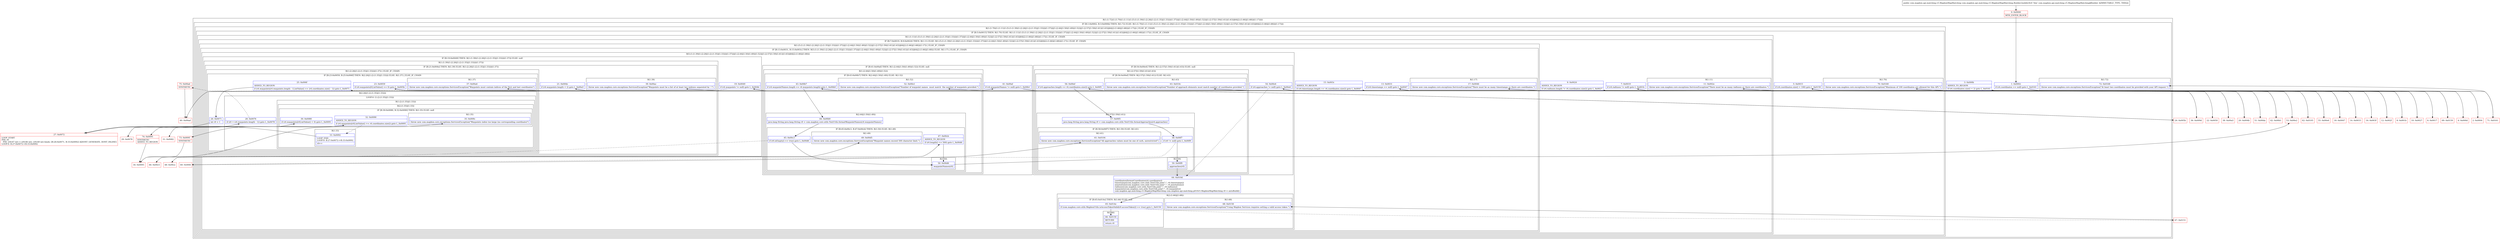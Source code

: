 digraph "CFG forcom.mapbox.api.matching.v5.MapboxMapMatching.Builder.build()Lcom\/mapbox\/api\/matching\/v5\/MapboxMapMatching;" {
subgraph cluster_Region_1343309022 {
label = "R(1:(1:72)(1:(1:70)(1:(1:11)(1:(5:(1:(1:39)(1:(2:26|(1:(2:(1:35)|(1:33))))(1:37)))|(1:(2:44|(1:50)(1:49))(1:52))|(1:(2:57|(1:59)(1:61))(1:63))|64|(2:(1:66)|(1:68)))(1:17)))))";
node [shape=record,color=blue];
subgraph cluster_IfRegion_883837697 {
label = "IF [B:1:0x0002, B:3:0x000b] THEN: R(1:72) ELSE: R(1:(1:70)(1:(1:11)(1:(5:(1:(1:39)(1:(2:26|(1:(2:(1:35)|(1:33))))(1:37)))|(1:(2:44|(1:50)(1:49))(1:52))|(1:(2:57|(1:59)(1:61))(1:63))|64|(2:(1:66)|(1:68)))(1:17))))";
node [shape=record,color=blue];
Node_1 [shape=record,label="{1\:\ 0x0002|if (r4.coordinates == null) goto L_0x0161\l}"];
Node_3 [shape=record,label="{3\:\ 0x000b|ADDED_TO_REGION\l|if (r4.coordinates.size() \< 2) goto L_0x0161\l}"];
subgraph cluster_Region_1385476071 {
label = "R(1:72)";
node [shape=record,color=blue];
Node_72 [shape=record,label="{72\:\ 0x0168|throw new com.mapbox.core.exceptions.ServicesException(\"At least two coordinates must be provided with your API request.\")\l}"];
}
subgraph cluster_Region_1927870419 {
label = "R(1:(1:70)(1:(1:11)(1:(5:(1:(1:39)(1:(2:26|(1:(2:(1:35)|(1:33))))(1:37)))|(1:(2:44|(1:50)(1:49))(1:52))|(1:(2:57|(1:59)(1:61))(1:63))|64|(2:(1:66)|(1:68)))(1:17)))) | ELSE_IF_CHAIN\l";
node [shape=record,color=blue];
subgraph cluster_IfRegion_679836388 {
label = "IF [B:5:0x0015] THEN: R(1:70) ELSE: R(1:(1:11)(1:(5:(1:(1:39)(1:(2:26|(1:(2:(1:35)|(1:33))))(1:37)))|(1:(2:44|(1:50)(1:49))(1:52))|(1:(2:57|(1:59)(1:61))(1:63))|64|(2:(1:66)|(1:68)))(1:17))) | ELSE_IF_CHAIN\l";
node [shape=record,color=blue];
Node_5 [shape=record,label="{5\:\ 0x0015|if (r4.coordinates.size() \> 100) goto L_0x0159\l}"];
subgraph cluster_Region_1849019062 {
label = "R(1:70)";
node [shape=record,color=blue];
Node_70 [shape=record,label="{70\:\ 0x0160|throw new com.mapbox.core.exceptions.ServicesException(\"Maximum of 100 coordinates are allowed for this API.\")\l}"];
}
subgraph cluster_Region_430553856 {
label = "R(1:(1:11)(1:(5:(1:(1:39)(1:(2:26|(1:(2:(1:35)|(1:33))))(1:37)))|(1:(2:44|(1:50)(1:49))(1:52))|(1:(2:57|(1:59)(1:61))(1:63))|64|(2:(1:66)|(1:68)))(1:17))) | ELSE_IF_CHAIN\l";
node [shape=record,color=blue];
subgraph cluster_IfRegion_751468937 {
label = "IF [B:7:0x0019, B:9:0x0024] THEN: R(1:11) ELSE: R(1:(5:(1:(1:39)(1:(2:26|(1:(2:(1:35)|(1:33))))(1:37)))|(1:(2:44|(1:50)(1:49))(1:52))|(1:(2:57|(1:59)(1:61))(1:63))|64|(2:(1:66)|(1:68)))(1:17)) | ELSE_IF_CHAIN\l";
node [shape=record,color=blue];
Node_7 [shape=record,label="{7\:\ 0x0019|if (r4.radiuses != null) goto L_0x001b\l}"];
Node_9 [shape=record,label="{9\:\ 0x0024|ADDED_TO_REGION\l|if (r4.radiuses.length != r4.coordinates.size()) goto L_0x0027\l}"];
subgraph cluster_Region_798723246 {
label = "R(1:11)";
node [shape=record,color=blue];
Node_11 [shape=record,label="{11\:\ 0x002e|throw new com.mapbox.core.exceptions.ServicesException(\"There must be as many radiuses as there are coordinates.\")\l}"];
}
subgraph cluster_Region_1866175377 {
label = "R(1:(5:(1:(1:39)(1:(2:26|(1:(2:(1:35)|(1:33))))(1:37)))|(1:(2:44|(1:50)(1:49))(1:52))|(1:(2:57|(1:59)(1:61))(1:63))|64|(2:(1:66)|(1:68)))(1:17)) | ELSE_IF_CHAIN\l";
node [shape=record,color=blue];
subgraph cluster_IfRegion_991839437 {
label = "IF [B:13:0x0031, B:15:0x003c] THEN: R(5:(1:(1:39)(1:(2:26|(1:(2:(1:35)|(1:33))))(1:37)))|(1:(2:44|(1:50)(1:49))(1:52))|(1:(2:57|(1:59)(1:61))(1:63))|64|(2:(1:66)|(1:68))) ELSE: R(1:17) | ELSE_IF_CHAIN\l";
node [shape=record,color=blue];
Node_13 [shape=record,label="{13\:\ 0x0031|if (r4.timestamps == null) goto L_0x0047\l}"];
Node_15 [shape=record,label="{15\:\ 0x003c|ADDED_TO_REGION\l|if (r4.timestamps.length == r4.coordinates.size()) goto L_0x0047\l}"];
subgraph cluster_Region_1726447424 {
label = "R(5:(1:(1:39)(1:(2:26|(1:(2:(1:35)|(1:33))))(1:37)))|(1:(2:44|(1:50)(1:49))(1:52))|(1:(2:57|(1:59)(1:61))(1:63))|64|(2:(1:66)|(1:68)))";
node [shape=record,color=blue];
subgraph cluster_IfRegion_1134583022 {
label = "IF [B:19:0x0049] THEN: R(1:(1:39)(1:(2:26|(1:(2:(1:35)|(1:33))))(1:37))) ELSE: null";
node [shape=record,color=blue];
Node_19 [shape=record,label="{19\:\ 0x0049|if (r4.waypoints != null) goto L_0x004b\l}"];
subgraph cluster_Region_816662216 {
label = "R(1:(1:39)(1:(2:26|(1:(2:(1:35)|(1:33))))(1:37)))";
node [shape=record,color=blue];
subgraph cluster_IfRegion_54131799 {
label = "IF [B:21:0x004e] THEN: R(1:39) ELSE: R(1:(2:26|(1:(2:(1:35)|(1:33))))(1:37))";
node [shape=record,color=blue];
Node_21 [shape=record,label="{21\:\ 0x004e|if (r4.waypoints.length \< 2) goto L_0x00a5\l}"];
subgraph cluster_Region_1246292177 {
label = "R(1:39)";
node [shape=record,color=blue];
Node_39 [shape=record,label="{39\:\ 0x00ac|throw new com.mapbox.core.exceptions.ServicesException(\"Waypoints must be a list of at least two indexes separated by ';'\")\l}"];
}
subgraph cluster_Region_198085210 {
label = "R(1:(2:26|(1:(2:(1:35)|(1:33))))(1:37)) | ELSE_IF_CHAIN\l";
node [shape=record,color=blue];
subgraph cluster_IfRegion_1359939309 {
label = "IF [B:23:0x0059, B:25:0x006f] THEN: R(2:26|(1:(2:(1:35)|(1:33)))) ELSE: R(1:37) | ELSE_IF_CHAIN\l";
node [shape=record,color=blue];
Node_23 [shape=record,label="{23\:\ 0x0059|if (r4.waypoints[0].intValue() == 0) goto L_0x005b\l}"];
Node_25 [shape=record,label="{25\:\ 0x006f|ADDED_TO_REGION\l|if (r4.waypoints[r4.waypoints.length \- 1].intValue() == (r4.coordinates.size() \- 1)) goto L_0x0071\l}"];
subgraph cluster_Region_85231775 {
label = "R(2:26|(1:(2:(1:35)|(1:33))))";
node [shape=record,color=blue];
Node_26 [shape=record,label="{26\:\ 0x0071|int r0 = 1\l}"];
subgraph cluster_LoopRegion_1143715790 {
label = "LOOP:0: (1:(2:(1:35)|(1:33)))";
node [shape=record,color=blue];
Node_28 [shape=record,label="{28\:\ 0x0076|if (r0 \< (r4.waypoints.length \- 1)) goto L_0x0078\l}"];
subgraph cluster_Region_488145887 {
label = "R(1:(2:(1:35)|(1:33)))";
node [shape=record,color=blue];
subgraph cluster_Region_270266061 {
label = "R(2:(1:35)|(1:33))";
node [shape=record,color=blue];
subgraph cluster_IfRegion_1050736367 {
label = "IF [B:30:0x0080, B:32:0x0090] THEN: R(1:35) ELSE: null";
node [shape=record,color=blue];
Node_30 [shape=record,label="{30\:\ 0x0080|if (r4.waypoints[r0].intValue() \< 0) goto L_0x0095\l}"];
Node_32 [shape=record,label="{32\:\ 0x0090|ADDED_TO_REGION\l|if (r4.waypoints[r0].intValue() \>= r4.coordinates.size()) goto L_0x0095\l}"];
subgraph cluster_Region_1870146254 {
label = "R(1:35)";
node [shape=record,color=blue];
Node_35 [shape=record,label="{35\:\ 0x009c|throw new com.mapbox.core.exceptions.ServicesException(\"Waypoints index too large (no corresponding coordinate)\")\l}"];
}
}
subgraph cluster_Region_110458485 {
label = "R(1:33)";
node [shape=record,color=blue];
Node_33 [shape=record,label="{33\:\ 0x0092|LOOP_END\lLOOP:0: B:27:0x0072\-\>B:33:0x0092\l|r0++\l}"];
}
}
}
}
}
subgraph cluster_Region_1189700002 {
label = "R(1:37)";
node [shape=record,color=blue];
Node_37 [shape=record,label="{37\:\ 0x00a4|throw new com.mapbox.core.exceptions.ServicesException(\"Waypoints must contain indices of the first and last coordinates\")\l}"];
}
}
}
}
}
}
subgraph cluster_IfRegion_523637979 {
label = "IF [B:41:0x00af] THEN: R(1:(2:44|(1:50)(1:49))(1:52)) ELSE: null";
node [shape=record,color=blue];
Node_41 [shape=record,label="{41\:\ 0x00af|if (r4.waypointNames != null) goto L_0x00b1\l}"];
subgraph cluster_Region_1351937142 {
label = "R(1:(2:44|(1:50)(1:49))(1:52))";
node [shape=record,color=blue];
subgraph cluster_IfRegion_2123666160 {
label = "IF [B:43:0x00b7] THEN: R(2:44|(1:50)(1:49)) ELSE: R(1:52)";
node [shape=record,color=blue];
Node_43 [shape=record,label="{43\:\ 0x00b7|if (r4.waypointNames.length == r4.waypoints.length) goto L_0x00b9\l}"];
subgraph cluster_Region_2071417138 {
label = "R(2:44|(1:50)(1:49))";
node [shape=record,color=blue];
Node_44 [shape=record,label="{44\:\ 0x00b9|java.lang.String java.lang.String r0 = com.mapbox.core.utils.TextUtils.formatWaypointNames(r4.waypointNames)\l}"];
subgraph cluster_IfRegion_1099988379 {
label = "IF [B:45:0x00c3, B:47:0x00cb] THEN: R(1:50) ELSE: R(1:49)";
node [shape=record,color=blue];
Node_45 [shape=record,label="{45\:\ 0x00c3|if (r0.isEmpty() == true) goto L_0x00d6\l}"];
Node_47 [shape=record,label="{47\:\ 0x00cb|ADDED_TO_REGION\l|if (r0.length() \<= 500) goto L_0x00d6\l}"];
subgraph cluster_Region_623093189 {
label = "R(1:50)";
node [shape=record,color=blue];
Node_50 [shape=record,label="{50\:\ 0x00d6|waypointNames(r0)\l}"];
}
subgraph cluster_Region_1937574129 {
label = "R(1:49)";
node [shape=record,color=blue];
Node_49 [shape=record,label="{49\:\ 0x00d5|throw new com.mapbox.core.exceptions.ServicesException(\"Waypoint names exceed 500 character limit.\")\l}"];
}
}
}
subgraph cluster_Region_1556241033 {
label = "R(1:52)";
node [shape=record,color=blue];
Node_52 [shape=record,label="{52\:\ 0x00e1|throw new com.mapbox.core.exceptions.ServicesException(\"Number of waypoint names  must match  the number of waypoints provided.\")\l}"];
}
}
}
}
subgraph cluster_IfRegion_734198331 {
label = "IF [B:54:0x00e4] THEN: R(1:(2:57|(1:59)(1:61))(1:63)) ELSE: null";
node [shape=record,color=blue];
Node_54 [shape=record,label="{54\:\ 0x00e4|if (r4.approaches != null) goto L_0x00e6\l}"];
subgraph cluster_Region_1897660065 {
label = "R(1:(2:57|(1:59)(1:61))(1:63))";
node [shape=record,color=blue];
subgraph cluster_IfRegion_1790593779 {
label = "IF [B:56:0x00ef] THEN: R(2:57|(1:59)(1:61)) ELSE: R(1:63)";
node [shape=record,color=blue];
Node_56 [shape=record,label="{56\:\ 0x00ef|if (r4.approaches.length == r4.coordinates.size()) goto L_0x00f1\l}"];
subgraph cluster_Region_1533818425 {
label = "R(2:57|(1:59)(1:61))";
node [shape=record,color=blue];
Node_57 [shape=record,label="{57\:\ 0x00f1|java.lang.String java.lang.String r0 = com.mapbox.core.utils.TextUtils.formatApproaches(r4.approaches)\l}"];
subgraph cluster_IfRegion_103571307 {
label = "IF [B:58:0x00f7] THEN: R(1:59) ELSE: R(1:61)";
node [shape=record,color=blue];
Node_58 [shape=record,label="{58\:\ 0x00f7|if (r0 != null) goto L_0x00f9\l}"];
subgraph cluster_Region_702627520 {
label = "R(1:59)";
node [shape=record,color=blue];
Node_59 [shape=record,label="{59\:\ 0x00f9|approaches(r0)\l}"];
}
subgraph cluster_Region_618812223 {
label = "R(1:61)";
node [shape=record,color=blue];
Node_61 [shape=record,label="{61\:\ 0x0104|throw new com.mapbox.core.exceptions.ServicesException(\"All approaches values must be one of curb, unrestricted\")\l}"];
}
}
}
subgraph cluster_Region_407729850 {
label = "R(1:63)";
node [shape=record,color=blue];
Node_63 [shape=record,label="{63\:\ 0x010c|throw new com.mapbox.core.exceptions.ServicesException(\"Number of approach elements must match number of coordinates provided.\")\l}"];
}
}
}
}
Node_64 [shape=record,label="{64\:\ 0x010d|coordinates(formatCoordinates(r4.coordinates))\ltimestamps(com.mapbox.core.utils.TextUtils.join(\";\", r4.timestamps))\lannotations(com.mapbox.core.utils.TextUtils.join(\",\", r4.annotations))\lradiuses(com.mapbox.core.utils.TextUtils.join(\";\", r4.radiuses))\lwaypoints(com.mapbox.core.utils.TextUtils.join(\";\", r4.waypoints))\lcom.mapbox.api.matching.v5.MapboxMapMatching com.mapbox.api.matching.p010v5.MapboxMapMatching r0 = autoBuild()\l}"];
subgraph cluster_Region_906849764 {
label = "R(2:(1:66)|(1:68))";
node [shape=record,color=blue];
subgraph cluster_IfRegion_1086188525 {
label = "IF [B:65:0x014e] THEN: R(1:66) ELSE: null";
node [shape=record,color=blue];
Node_65 [shape=record,label="{65\:\ 0x014e|if (com.mapbox.core.utils.MapboxUtils.isAccessTokenValid(r0.accessToken()) == true) goto L_0x0150\l}"];
subgraph cluster_Region_1874308704 {
label = "R(1:66)";
node [shape=record,color=blue];
Node_66 [shape=record,label="{66\:\ 0x0150|RETURN\l|return r0\l}"];
}
}
subgraph cluster_Region_249054212 {
label = "R(1:68)";
node [shape=record,color=blue];
Node_68 [shape=record,label="{68\:\ 0x0158|throw new com.mapbox.core.exceptions.ServicesException(\"Using Mapbox Services requires setting a valid access token.\")\l}"];
}
}
}
subgraph cluster_Region_940934475 {
label = "R(1:17)";
node [shape=record,color=blue];
Node_17 [shape=record,label="{17\:\ 0x0046|throw new com.mapbox.core.exceptions.ServicesException(\"There must be as many timestamps as there are coordinates.\")\l}"];
}
}
}
}
}
}
}
}
}
Node_0 [shape=record,color=red,label="{0\:\ 0x0000|MTH_ENTER_BLOCK\l}"];
Node_2 [shape=record,color=red,label="{2\:\ 0x0004}"];
Node_4 [shape=record,color=red,label="{4\:\ 0x000d}"];
Node_6 [shape=record,color=red,label="{6\:\ 0x0017}"];
Node_8 [shape=record,color=red,label="{8\:\ 0x001b}"];
Node_10 [shape=record,color=red,label="{10\:\ 0x0027}"];
Node_12 [shape=record,color=red,label="{12\:\ 0x002f}"];
Node_14 [shape=record,color=red,label="{14\:\ 0x0033}"];
Node_16 [shape=record,color=red,label="{16\:\ 0x003f}"];
Node_18 [shape=record,color=red,label="{18\:\ 0x0047}"];
Node_20 [shape=record,color=red,label="{20\:\ 0x004b}"];
Node_22 [shape=record,color=red,label="{22\:\ 0x0050}"];
Node_24 [shape=record,color=red,label="{24\:\ 0x005b}"];
Node_27 [shape=record,color=red,label="{27\:\ 0x0072|LOOP_START\lPHI: r0 \l  PHI: (r0v47 int) = (r0v46 int), (r0v49 int) binds: [B:26:0x0071, B:33:0x0092] A[DONT_GENERATE, DONT_INLINE]\lLOOP:0: B:27:0x0072\-\>B:33:0x0092\l}"];
Node_29 [shape=record,color=red,label="{29\:\ 0x0078}"];
Node_31 [shape=record,color=red,label="{31\:\ 0x0082}"];
Node_34 [shape=record,color=red,label="{34\:\ 0x0095}"];
Node_36 [shape=record,color=red,label="{36\:\ 0x009d}"];
Node_38 [shape=record,color=red,label="{38\:\ 0x00a5}"];
Node_40 [shape=record,color=red,label="{40\:\ 0x00ad}"];
Node_42 [shape=record,color=red,label="{42\:\ 0x00b1}"];
Node_46 [shape=record,color=red,label="{46\:\ 0x00c5}"];
Node_48 [shape=record,color=red,label="{48\:\ 0x00ce}"];
Node_51 [shape=record,color=red,label="{51\:\ 0x00da}"];
Node_53 [shape=record,color=red,label="{53\:\ 0x00e2}"];
Node_55 [shape=record,color=red,label="{55\:\ 0x00e6}"];
Node_60 [shape=record,color=red,label="{60\:\ 0x00fd}"];
Node_62 [shape=record,color=red,label="{62\:\ 0x0105}"];
Node_67 [shape=record,color=red,label="{67\:\ 0x0151}"];
Node_69 [shape=record,color=red,label="{69\:\ 0x0159}"];
Node_71 [shape=record,color=red,label="{71\:\ 0x0161}"];
Node_73 [shape=record,color=red,label="{73\:\ 0x0095|SYNTHETIC\l}"];
Node_74 [shape=record,color=red,label="{74\:\ 0x0095|SYNTHETIC\lADDED_TO_REGION\l}"];
Node_75 [shape=record,color=red,label="{75\:\ 0x00ad|SYNTHETIC\l}"];
MethodNode[shape=record,label="{public com.mapbox.api.matching.v5.MapboxMapMatching com.mapbox.api.matching.v5.MapboxMapMatching.Builder.build((r4v0 'this' com.mapbox.api.matching.v5.MapboxMapMatching$Builder A[IMMUTABLE_TYPE, THIS])) }"];
MethodNode -> Node_0;
Node_1 -> Node_2[style=dashed];
Node_1 -> Node_71;
Node_3 -> Node_4[style=dashed];
Node_3 -> Node_71;
Node_5 -> Node_6[style=dashed];
Node_5 -> Node_69;
Node_7 -> Node_8;
Node_7 -> Node_12[style=dashed];
Node_9 -> Node_10;
Node_9 -> Node_12[style=dashed];
Node_13 -> Node_14[style=dashed];
Node_13 -> Node_18;
Node_15 -> Node_16[style=dashed];
Node_15 -> Node_18;
Node_19 -> Node_20;
Node_19 -> Node_40[style=dashed];
Node_21 -> Node_22[style=dashed];
Node_21 -> Node_38;
Node_23 -> Node_24;
Node_23 -> Node_36[style=dashed];
Node_25 -> Node_26;
Node_25 -> Node_36[style=dashed];
Node_26 -> Node_27;
Node_28 -> Node_29;
Node_28 -> Node_75[style=dashed];
Node_30 -> Node_31[style=dashed];
Node_30 -> Node_74;
Node_32 -> Node_33[style=dashed];
Node_32 -> Node_73;
Node_33 -> Node_27;
Node_41 -> Node_42;
Node_41 -> Node_53[style=dashed];
Node_43 -> Node_44;
Node_43 -> Node_51[style=dashed];
Node_44 -> Node_45;
Node_45 -> Node_46[style=dashed];
Node_45 -> Node_50;
Node_47 -> Node_48[style=dashed];
Node_47 -> Node_50;
Node_50 -> Node_53;
Node_54 -> Node_55;
Node_54 -> Node_64[style=dashed];
Node_56 -> Node_57;
Node_56 -> Node_62[style=dashed];
Node_57 -> Node_58;
Node_58 -> Node_59;
Node_58 -> Node_60[style=dashed];
Node_59 -> Node_64;
Node_64 -> Node_65;
Node_65 -> Node_66;
Node_65 -> Node_67[style=dashed];
Node_0 -> Node_1;
Node_2 -> Node_3;
Node_4 -> Node_5;
Node_6 -> Node_7;
Node_8 -> Node_9;
Node_10 -> Node_11;
Node_12 -> Node_13;
Node_14 -> Node_15;
Node_16 -> Node_17;
Node_18 -> Node_19;
Node_20 -> Node_21;
Node_22 -> Node_23;
Node_24 -> Node_25;
Node_27 -> Node_28;
Node_29 -> Node_30;
Node_31 -> Node_32;
Node_34 -> Node_35;
Node_36 -> Node_37;
Node_38 -> Node_39;
Node_40 -> Node_41;
Node_42 -> Node_43;
Node_46 -> Node_47;
Node_48 -> Node_49;
Node_51 -> Node_52;
Node_53 -> Node_54;
Node_55 -> Node_56;
Node_60 -> Node_61;
Node_62 -> Node_63;
Node_67 -> Node_68;
Node_69 -> Node_70;
Node_71 -> Node_72;
Node_73 -> Node_34;
Node_74 -> Node_34;
Node_75 -> Node_40;
}


